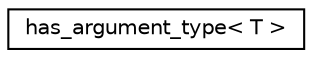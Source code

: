 digraph "Graphical Class Hierarchy"
{
  edge [fontname="Helvetica",fontsize="10",labelfontname="Helvetica",labelfontsize="10"];
  node [fontname="Helvetica",fontsize="10",shape=record];
  rankdir="LR";
  Node0 [label="has_argument_type\< T \>",height=0.2,width=0.4,color="black", fillcolor="white", style="filled",URL="$classhas__argument__type.html"];
}
